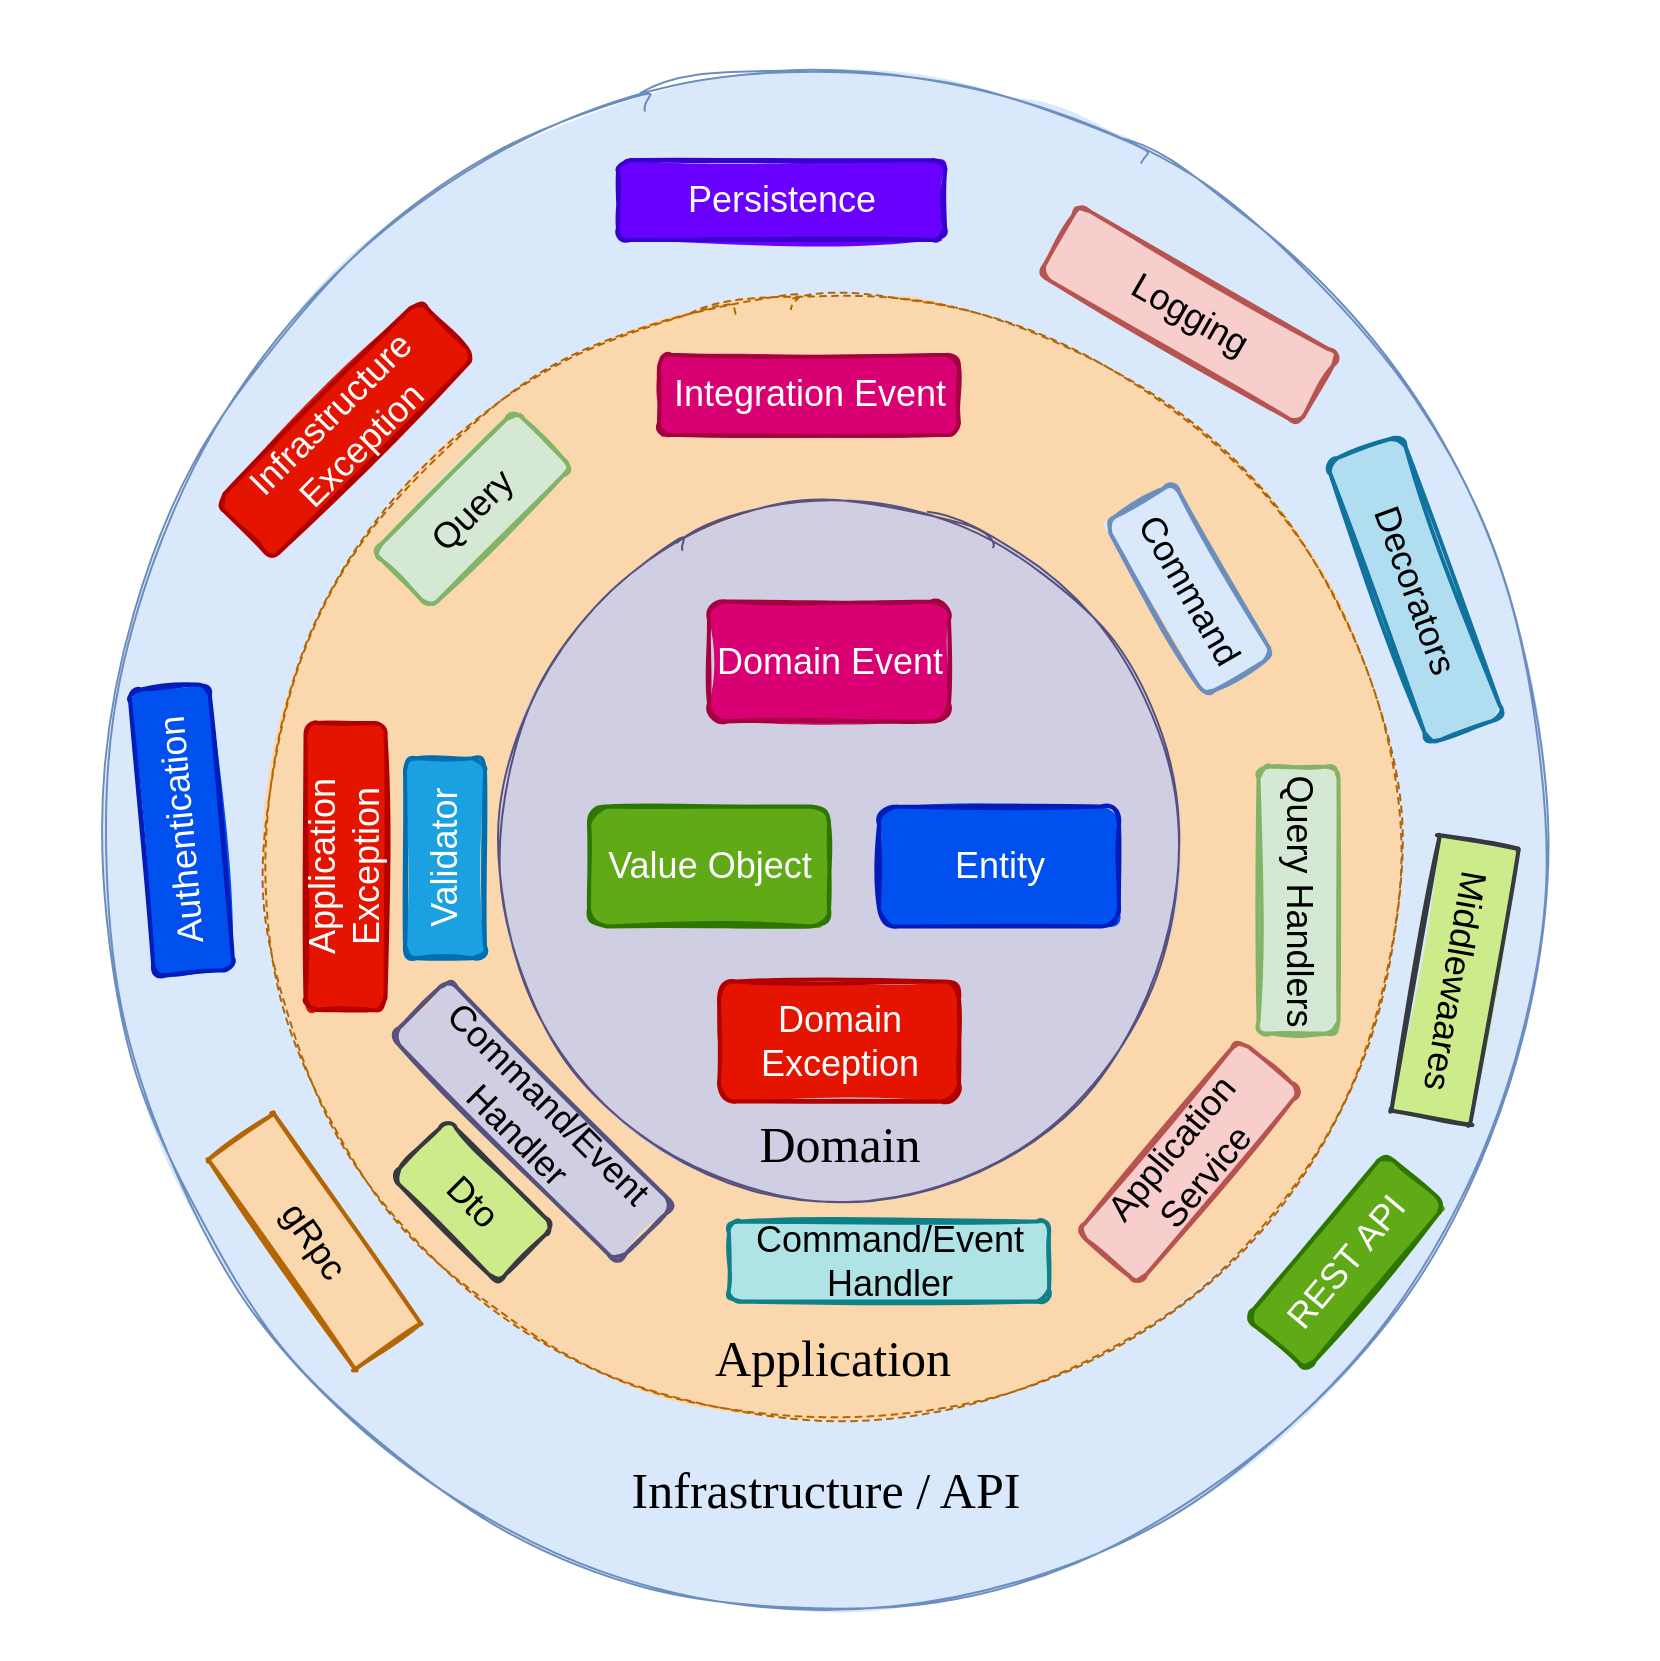 <mxfile version="16.5.1" type="device"><diagram id="Y8SRvfebogbAkt1j4uC-" name="Page-1"><mxGraphModel dx="1102" dy="865" grid="1" gridSize="10" guides="1" tooltips="1" connect="1" arrows="1" fold="1" page="1" pageScale="1" pageWidth="850" pageHeight="1100" math="0" shadow="0"><root><mxCell id="0"/><mxCell id="1" parent="0"/><mxCell id="OF9_25LFgVhDjTYQdHjk-3" value="" style="whiteSpace=wrap;html=1;aspect=fixed;strokeColor=none;" parent="1" vertex="1"><mxGeometry x="11" y="90.5" width="829" height="829" as="geometry"/></mxCell><mxCell id="dMDXFVvnJbnRIf2Gh0yc-19" value="Infrastructure / API" style="ellipse;whiteSpace=wrap;html=1;aspect=fixed;sketch=1;fillColor=#dae8fc;fontFamily=Comic Sans MS;fontSize=25;spacingTop=650;strokeColor=#6c8ebf;fillStyle=solid;" parent="1" vertex="1"><mxGeometry x="53.5" y="140" width="740" height="740" as="geometry"/></mxCell><mxCell id="dMDXFVvnJbnRIf2Gh0yc-10" value="Application" style="ellipse;whiteSpace=wrap;html=1;aspect=fixed;dashed=1;sketch=1;fontFamily=Comic Sans MS;fontSize=25;fillColor=#fad7ac;strokeColor=#b46504;fillStyle=solid;spacingTop=500;" parent="1" vertex="1"><mxGeometry x="135.5" y="227.38" width="583.38" height="583.38" as="geometry"/></mxCell><mxCell id="dMDXFVvnJbnRIf2Gh0yc-11" value="Integration Event" style="rounded=1;whiteSpace=wrap;html=1;strokeWidth=2;fillWeight=4;hachureGap=8;hachureAngle=45;fillColor=#d80073;sketch=1;fillStyle=solid;fontSize=18;strokeColor=#A50040;fontColor=#ffffff;rotation=0;" parent="1" vertex="1"><mxGeometry x="340.5" y="267.38" width="150" height="40" as="geometry"/></mxCell><mxCell id="dMDXFVvnJbnRIf2Gh0yc-12" value="Command" style="rounded=1;whiteSpace=wrap;html=1;strokeWidth=2;fillWeight=4;hachureGap=8;hachureAngle=45;fillColor=#dae8fc;sketch=1;fillStyle=solid;fontSize=18;strokeColor=#6c8ebf;rotation=60;" parent="1" vertex="1"><mxGeometry x="555.5" y="364.75" width="100" height="40" as="geometry"/></mxCell><mxCell id="dMDXFVvnJbnRIf2Gh0yc-13" value="Query" style="rounded=1;whiteSpace=wrap;html=1;strokeWidth=2;fillWeight=4;hachureGap=8;hachureAngle=45;fillColor=#d5e8d4;sketch=1;fillStyle=solid;fontSize=18;strokeColor=#82b366;rotation=-45;" parent="1" vertex="1"><mxGeometry x="197.25" y="324.75" width="100" height="40" as="geometry"/></mxCell><mxCell id="dMDXFVvnJbnRIf2Gh0yc-14" value="Application Exception" style="rounded=1;whiteSpace=wrap;html=1;strokeWidth=2;fillWeight=4;hachureGap=8;hachureAngle=45;fillColor=#e51400;sketch=1;fillStyle=solid;fontSize=18;strokeColor=#B20000;fontColor=#ffffff;rotation=-90;" parent="1" vertex="1"><mxGeometry x="112" y="503.25" width="143.5" height="40" as="geometry"/></mxCell><mxCell id="dMDXFVvnJbnRIf2Gh0yc-15" value="Dto" style="rounded=1;whiteSpace=wrap;html=1;strokeWidth=2;fillWeight=4;hachureGap=8;hachureAngle=45;fillColor=#cdeb8b;sketch=1;fillStyle=solid;fontSize=18;strokeColor=#36393d;rotation=45;" parent="1" vertex="1"><mxGeometry x="209.75" y="670.75" width="75" height="40" as="geometry"/></mxCell><mxCell id="dMDXFVvnJbnRIf2Gh0yc-16" value="Application Service" style="rounded=1;whiteSpace=wrap;html=1;strokeWidth=2;fillWeight=4;hachureGap=8;hachureAngle=45;fillColor=#f8cecc;sketch=1;fillStyle=solid;fontSize=18;strokeColor=#b85450;rotation=-50;" parent="1" vertex="1"><mxGeometry x="542.45" y="650.75" width="126.1" height="40" as="geometry"/></mxCell><mxCell id="dMDXFVvnJbnRIf2Gh0yc-17" value="Command/Event Handler" style="rounded=1;whiteSpace=wrap;html=1;strokeWidth=2;fillWeight=4;hachureGap=8;hachureAngle=45;fillColor=#d0cee2;sketch=1;fillStyle=solid;fontSize=18;strokeColor=#56517e;rotation=45;" parent="1" vertex="1"><mxGeometry x="197.25" y="630" width="160" height="40.75" as="geometry"/></mxCell><mxCell id="dMDXFVvnJbnRIf2Gh0yc-18" value="Command/Event Handler" style="rounded=1;whiteSpace=wrap;html=1;strokeWidth=2;fillWeight=4;hachureGap=8;hachureAngle=45;fillColor=#b0e3e6;sketch=1;fillStyle=solid;fontSize=18;strokeColor=#0e8088;rotation=0;" parent="1" vertex="1"><mxGeometry x="375.5" y="700.75" width="160" height="40" as="geometry"/></mxCell><mxCell id="dMDXFVvnJbnRIf2Gh0yc-22" value="Infrastructure Exception" style="rounded=1;whiteSpace=wrap;html=1;strokeWidth=2;fillWeight=4;hachureGap=8;hachureAngle=45;fillColor=#e51400;sketch=1;fillStyle=solid;fontSize=18;strokeColor=#B20000;fontColor=#ffffff;rotation=-45;" parent="1" vertex="1"><mxGeometry x="112" y="284.75" width="143.5" height="40" as="geometry"/></mxCell><mxCell id="dMDXFVvnJbnRIf2Gh0yc-1" value="Domain" style="ellipse;whiteSpace=wrap;html=1;aspect=fixed;sketch=1;strokeColor=#56517e;fillStyle=solid;fillColor=#d0cee2;fontFamily=Comic Sans MS;labelPosition=center;verticalLabelPosition=middle;align=center;verticalAlign=middle;fontSize=25;spacingBottom=30;spacingTop=323;" parent="1" vertex="1"><mxGeometry x="255.5" y="340.75" width="350" height="350" as="geometry"/></mxCell><mxCell id="dMDXFVvnJbnRIf2Gh0yc-4" value="Domain Exception" style="rounded=1;whiteSpace=wrap;html=1;strokeWidth=2;fillWeight=4;hachureGap=8;hachureAngle=45;fillColor=#e51400;sketch=1;fillStyle=solid;fontSize=18;strokeColor=#B20000;fontColor=#ffffff;" parent="1" vertex="1"><mxGeometry x="370.5" y="580.75" width="120" height="60" as="geometry"/></mxCell><mxCell id="dMDXFVvnJbnRIf2Gh0yc-5" value="Domain Event" style="rounded=1;whiteSpace=wrap;html=1;strokeWidth=2;fillWeight=4;hachureGap=8;hachureAngle=45;fillColor=#d80073;sketch=1;fillStyle=solid;fontSize=18;strokeColor=#A50040;fontColor=#ffffff;" parent="1" vertex="1"><mxGeometry x="365.5" y="390.75" width="120" height="60" as="geometry"/></mxCell><mxCell id="dMDXFVvnJbnRIf2Gh0yc-3" value="Value Object" style="rounded=1;whiteSpace=wrap;html=1;strokeWidth=2;fillWeight=4;hachureGap=8;hachureAngle=45;fillColor=#60a917;sketch=1;fillStyle=solid;fontSize=18;strokeColor=#2D7600;fontColor=#ffffff;" parent="1" vertex="1"><mxGeometry x="305.5" y="493.25" width="120" height="60" as="geometry"/></mxCell><mxCell id="dMDXFVvnJbnRIf2Gh0yc-2" value="Entity" style="rounded=1;whiteSpace=wrap;html=1;strokeWidth=2;fillWeight=4;hachureGap=8;hachureAngle=45;fillColor=#0050ef;sketch=1;fillStyle=solid;fontSize=18;strokeColor=#001DBC;fontColor=#ffffff;" parent="1" vertex="1"><mxGeometry x="450.5" y="493.25" width="120" height="60" as="geometry"/></mxCell><mxCell id="dMDXFVvnJbnRIf2Gh0yc-24" value="Logging" style="rounded=1;whiteSpace=wrap;html=1;strokeWidth=2;fillWeight=4;hachureGap=8;hachureAngle=45;fillColor=#f8cecc;sketch=1;fillStyle=solid;fontSize=18;strokeColor=#b85450;rotation=30;" parent="1" vertex="1"><mxGeometry x="530.5" y="227.38" width="150" height="40" as="geometry"/></mxCell><mxCell id="dMDXFVvnJbnRIf2Gh0yc-25" value="Validator" style="rounded=1;whiteSpace=wrap;html=1;strokeWidth=2;fillWeight=4;hachureGap=8;hachureAngle=45;fillColor=#1ba1e2;sketch=1;fillStyle=solid;fontSize=18;strokeColor=#006EAF;rotation=-90;fontColor=#ffffff;" parent="1" vertex="1"><mxGeometry x="183.5" y="499.07" width="100" height="40" as="geometry"/></mxCell><mxCell id="dMDXFVvnJbnRIf2Gh0yc-29" value="Decorators" style="rounded=1;whiteSpace=wrap;html=1;strokeWidth=2;fillWeight=4;hachureGap=8;hachureAngle=45;fillColor=#b1ddf0;sketch=1;fillStyle=solid;fontSize=18;strokeColor=#10739e;rotation=70;" parent="1" vertex="1"><mxGeometry x="643.5" y="364.75" width="150" height="40" as="geometry"/></mxCell><mxCell id="dMDXFVvnJbnRIf2Gh0yc-30" value="Middlewaares" style="rounded=1;whiteSpace=wrap;html=1;strokeWidth=2;fillWeight=4;hachureGap=8;hachureAngle=45;fillColor=#cdeb8b;sketch=1;fillStyle=solid;fontSize=18;strokeColor=#36393d;rotation=100;arcSize=0;" parent="1" vertex="1"><mxGeometry x="668.55" y="560" width="139.91" height="40" as="geometry"/></mxCell><mxCell id="dMDXFVvnJbnRIf2Gh0yc-32" value="Authentication" style="rounded=1;whiteSpace=wrap;html=1;strokeWidth=2;fillWeight=4;hachureGap=8;hachureAngle=45;fillColor=#0050ef;sketch=1;fillStyle=solid;fontSize=18;strokeColor=#001DBC;fontColor=#ffffff;rotation=-95;" parent="1" vertex="1"><mxGeometry x="30" y="485" width="143.5" height="40" as="geometry"/></mxCell><mxCell id="dMDXFVvnJbnRIf2Gh0yc-36" value="Persistence" style="rounded=1;whiteSpace=wrap;html=1;strokeWidth=2;fillWeight=4;hachureGap=8;hachureAngle=45;fillColor=#6a00ff;sketch=1;fillStyle=solid;fontSize=18;strokeColor=#3700CC;rotation=0;fontColor=#ffffff;" parent="1" vertex="1"><mxGeometry x="320" y="170" width="163.56" height="40" as="geometry"/></mxCell><mxCell id="dMDXFVvnJbnRIf2Gh0yc-37" value="REST API" style="rounded=1;whiteSpace=wrap;html=1;strokeWidth=2;fillWeight=4;hachureGap=8;hachureAngle=45;fillColor=#60a917;sketch=1;fillStyle=solid;fontSize=18;strokeColor=#2D7600;rotation=-50;fontColor=#ffffff;" parent="1" vertex="1"><mxGeometry x="630" y="700.75" width="108" height="40" as="geometry"/></mxCell><mxCell id="dMDXFVvnJbnRIf2Gh0yc-39" value="gRpc" style="rounded=1;whiteSpace=wrap;html=1;strokeWidth=2;fillWeight=4;hachureGap=8;hachureAngle=45;fillColor=#fad7ac;sketch=1;fillStyle=solid;fontSize=18;strokeColor=#b46504;rotation=55;arcSize=0;" parent="1" vertex="1"><mxGeometry x="104.25" y="690.75" width="128" height="40" as="geometry"/></mxCell><mxCell id="TIfGz4IJoSYT5NTUv9QB-1" value="Query Handlers" style="rounded=1;whiteSpace=wrap;html=1;strokeWidth=2;fillWeight=4;hachureGap=8;hachureAngle=45;fillColor=#d5e8d4;sketch=1;fillStyle=solid;fontSize=18;strokeColor=#82b366;rotation=90;" parent="1" vertex="1"><mxGeometry x="593.5" y="520" width="133.5" height="40" as="geometry"/></mxCell></root></mxGraphModel></diagram></mxfile>